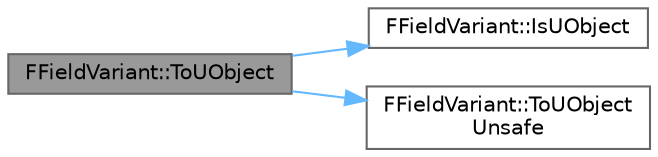 digraph "FFieldVariant::ToUObject"
{
 // INTERACTIVE_SVG=YES
 // LATEX_PDF_SIZE
  bgcolor="transparent";
  edge [fontname=Helvetica,fontsize=10,labelfontname=Helvetica,labelfontsize=10];
  node [fontname=Helvetica,fontsize=10,shape=box,height=0.2,width=0.4];
  rankdir="LR";
  Node1 [id="Node000001",label="FFieldVariant::ToUObject",height=0.2,width=0.4,color="gray40", fillcolor="grey60", style="filled", fontcolor="black",tooltip=" "];
  Node1 -> Node2 [id="edge1_Node000001_Node000002",color="steelblue1",style="solid",tooltip=" "];
  Node2 [id="Node000002",label="FFieldVariant::IsUObject",height=0.2,width=0.4,color="grey40", fillcolor="white", style="filled",URL="$d7/d01/classFFieldVariant.html#a76ff89a3f33d88ec71bff444295a2bc7",tooltip=" "];
  Node1 -> Node3 [id="edge2_Node000001_Node000003",color="steelblue1",style="solid",tooltip=" "];
  Node3 [id="Node000003",label="FFieldVariant::ToUObject\lUnsafe",height=0.2,width=0.4,color="grey40", fillcolor="white", style="filled",URL="$d7/d01/classFFieldVariant.html#a0fc2286b84055b7b9407b63ef2279251",tooltip="FOR INTERNAL USE ONLY: Function that returns the owner as UObject without checking if it's actually a..."];
}
